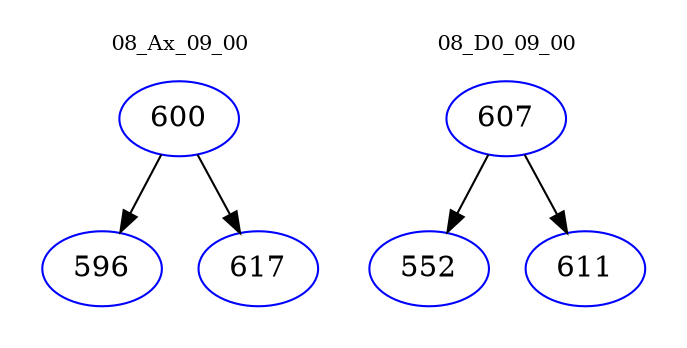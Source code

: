 digraph{
subgraph cluster_0 {
color = white
label = "08_Ax_09_00";
fontsize=10;
T0_600 [label="600", color="blue"]
T0_600 -> T0_596 [color="black"]
T0_596 [label="596", color="blue"]
T0_600 -> T0_617 [color="black"]
T0_617 [label="617", color="blue"]
}
subgraph cluster_1 {
color = white
label = "08_D0_09_00";
fontsize=10;
T1_607 [label="607", color="blue"]
T1_607 -> T1_552 [color="black"]
T1_552 [label="552", color="blue"]
T1_607 -> T1_611 [color="black"]
T1_611 [label="611", color="blue"]
}
}
